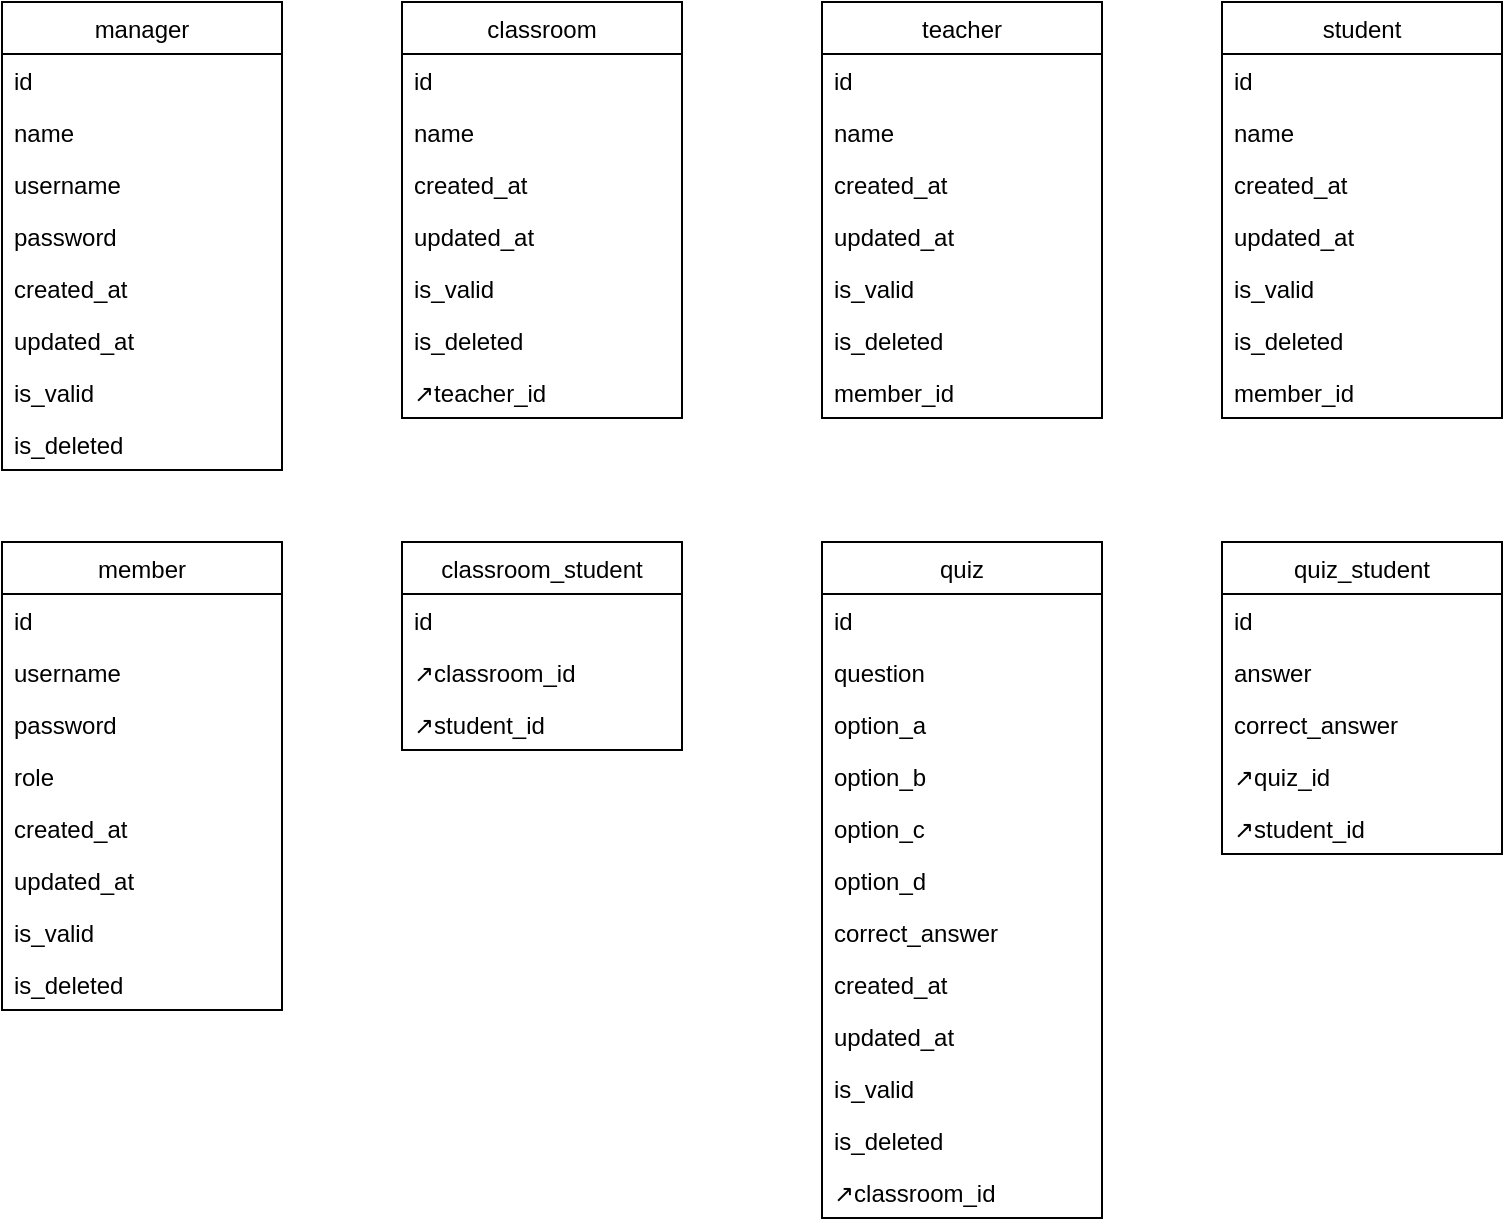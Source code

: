 <mxfile version="15.0.6" type="device"><diagram id="biZEBCj6bRbpP2Fh8jzG" name="Page-1"><mxGraphModel dx="381" dy="427" grid="1" gridSize="10" guides="1" tooltips="1" connect="1" arrows="1" fold="1" page="1" pageScale="1" pageWidth="827" pageHeight="1169" math="0" shadow="0"><root><mxCell id="0"/><mxCell id="1" parent="0"/><mxCell id="d93wkVF-EoU9ZhA20AfU-1" value="manager" style="swimlane;fontStyle=0;childLayout=stackLayout;horizontal=1;startSize=26;horizontalStack=0;resizeParent=1;resizeParentMax=0;resizeLast=0;collapsible=1;marginBottom=0;" vertex="1" parent="1"><mxGeometry x="40" y="40" width="140" height="234" as="geometry"/></mxCell><mxCell id="d93wkVF-EoU9ZhA20AfU-2" value="id" style="text;strokeColor=none;fillColor=none;align=left;verticalAlign=top;spacingLeft=4;spacingRight=4;overflow=hidden;rotatable=0;points=[[0,0.5],[1,0.5]];portConstraint=eastwest;" vertex="1" parent="d93wkVF-EoU9ZhA20AfU-1"><mxGeometry y="26" width="140" height="26" as="geometry"/></mxCell><mxCell id="d93wkVF-EoU9ZhA20AfU-3" value="name" style="text;strokeColor=none;fillColor=none;align=left;verticalAlign=top;spacingLeft=4;spacingRight=4;overflow=hidden;rotatable=0;points=[[0,0.5],[1,0.5]];portConstraint=eastwest;" vertex="1" parent="d93wkVF-EoU9ZhA20AfU-1"><mxGeometry y="52" width="140" height="26" as="geometry"/></mxCell><mxCell id="d93wkVF-EoU9ZhA20AfU-4" value="username" style="text;strokeColor=none;fillColor=none;align=left;verticalAlign=top;spacingLeft=4;spacingRight=4;overflow=hidden;rotatable=0;points=[[0,0.5],[1,0.5]];portConstraint=eastwest;" vertex="1" parent="d93wkVF-EoU9ZhA20AfU-1"><mxGeometry y="78" width="140" height="26" as="geometry"/></mxCell><mxCell id="d93wkVF-EoU9ZhA20AfU-5" value="password" style="text;strokeColor=none;fillColor=none;align=left;verticalAlign=top;spacingLeft=4;spacingRight=4;overflow=hidden;rotatable=0;points=[[0,0.5],[1,0.5]];portConstraint=eastwest;" vertex="1" parent="d93wkVF-EoU9ZhA20AfU-1"><mxGeometry y="104" width="140" height="26" as="geometry"/></mxCell><mxCell id="d93wkVF-EoU9ZhA20AfU-6" value="created_at" style="text;strokeColor=none;fillColor=none;align=left;verticalAlign=top;spacingLeft=4;spacingRight=4;overflow=hidden;rotatable=0;points=[[0,0.5],[1,0.5]];portConstraint=eastwest;" vertex="1" parent="d93wkVF-EoU9ZhA20AfU-1"><mxGeometry y="130" width="140" height="26" as="geometry"/></mxCell><mxCell id="d93wkVF-EoU9ZhA20AfU-7" value="updated_at" style="text;strokeColor=none;fillColor=none;align=left;verticalAlign=top;spacingLeft=4;spacingRight=4;overflow=hidden;rotatable=0;points=[[0,0.5],[1,0.5]];portConstraint=eastwest;" vertex="1" parent="d93wkVF-EoU9ZhA20AfU-1"><mxGeometry y="156" width="140" height="26" as="geometry"/></mxCell><mxCell id="d93wkVF-EoU9ZhA20AfU-15" value="is_valid" style="text;strokeColor=none;fillColor=none;align=left;verticalAlign=top;spacingLeft=4;spacingRight=4;overflow=hidden;rotatable=0;points=[[0,0.5],[1,0.5]];portConstraint=eastwest;" vertex="1" parent="d93wkVF-EoU9ZhA20AfU-1"><mxGeometry y="182" width="140" height="26" as="geometry"/></mxCell><mxCell id="d93wkVF-EoU9ZhA20AfU-16" value="is_deleted" style="text;strokeColor=none;fillColor=none;align=left;verticalAlign=top;spacingLeft=4;spacingRight=4;overflow=hidden;rotatable=0;points=[[0,0.5],[1,0.5]];portConstraint=eastwest;" vertex="1" parent="d93wkVF-EoU9ZhA20AfU-1"><mxGeometry y="208" width="140" height="26" as="geometry"/></mxCell><mxCell id="d93wkVF-EoU9ZhA20AfU-8" value="classroom" style="swimlane;fontStyle=0;childLayout=stackLayout;horizontal=1;startSize=26;horizontalStack=0;resizeParent=1;resizeParentMax=0;resizeLast=0;collapsible=1;marginBottom=0;" vertex="1" parent="1"><mxGeometry x="240" y="40" width="140" height="208" as="geometry"/></mxCell><mxCell id="d93wkVF-EoU9ZhA20AfU-9" value="id" style="text;strokeColor=none;fillColor=none;align=left;verticalAlign=top;spacingLeft=4;spacingRight=4;overflow=hidden;rotatable=0;points=[[0,0.5],[1,0.5]];portConstraint=eastwest;" vertex="1" parent="d93wkVF-EoU9ZhA20AfU-8"><mxGeometry y="26" width="140" height="26" as="geometry"/></mxCell><mxCell id="d93wkVF-EoU9ZhA20AfU-10" value="name" style="text;strokeColor=none;fillColor=none;align=left;verticalAlign=top;spacingLeft=4;spacingRight=4;overflow=hidden;rotatable=0;points=[[0,0.5],[1,0.5]];portConstraint=eastwest;" vertex="1" parent="d93wkVF-EoU9ZhA20AfU-8"><mxGeometry y="52" width="140" height="26" as="geometry"/></mxCell><mxCell id="d93wkVF-EoU9ZhA20AfU-13" value="created_at" style="text;strokeColor=none;fillColor=none;align=left;verticalAlign=top;spacingLeft=4;spacingRight=4;overflow=hidden;rotatable=0;points=[[0,0.5],[1,0.5]];portConstraint=eastwest;" vertex="1" parent="d93wkVF-EoU9ZhA20AfU-8"><mxGeometry y="78" width="140" height="26" as="geometry"/></mxCell><mxCell id="d93wkVF-EoU9ZhA20AfU-14" value="updated_at" style="text;strokeColor=none;fillColor=none;align=left;verticalAlign=top;spacingLeft=4;spacingRight=4;overflow=hidden;rotatable=0;points=[[0,0.5],[1,0.5]];portConstraint=eastwest;" vertex="1" parent="d93wkVF-EoU9ZhA20AfU-8"><mxGeometry y="104" width="140" height="26" as="geometry"/></mxCell><mxCell id="d93wkVF-EoU9ZhA20AfU-17" value="is_valid" style="text;strokeColor=none;fillColor=none;align=left;verticalAlign=top;spacingLeft=4;spacingRight=4;overflow=hidden;rotatable=0;points=[[0,0.5],[1,0.5]];portConstraint=eastwest;" vertex="1" parent="d93wkVF-EoU9ZhA20AfU-8"><mxGeometry y="130" width="140" height="26" as="geometry"/></mxCell><mxCell id="d93wkVF-EoU9ZhA20AfU-18" value="is_deleted" style="text;strokeColor=none;fillColor=none;align=left;verticalAlign=top;spacingLeft=4;spacingRight=4;overflow=hidden;rotatable=0;points=[[0,0.5],[1,0.5]];portConstraint=eastwest;" vertex="1" parent="d93wkVF-EoU9ZhA20AfU-8"><mxGeometry y="156" width="140" height="26" as="geometry"/></mxCell><mxCell id="d93wkVF-EoU9ZhA20AfU-21" value="↗teacher_id                 " style="text;strokeColor=none;fillColor=none;align=left;verticalAlign=top;spacingLeft=4;spacingRight=4;overflow=hidden;rotatable=0;points=[[0,0.5],[1,0.5]];portConstraint=eastwest;" vertex="1" parent="d93wkVF-EoU9ZhA20AfU-8"><mxGeometry y="182" width="140" height="26" as="geometry"/></mxCell><mxCell id="d93wkVF-EoU9ZhA20AfU-22" value="teacher" style="swimlane;fontStyle=0;childLayout=stackLayout;horizontal=1;startSize=26;horizontalStack=0;resizeParent=1;resizeParentMax=0;resizeLast=0;collapsible=1;marginBottom=0;" vertex="1" parent="1"><mxGeometry x="450" y="40" width="140" height="208" as="geometry"/></mxCell><mxCell id="d93wkVF-EoU9ZhA20AfU-23" value="id" style="text;strokeColor=none;fillColor=none;align=left;verticalAlign=top;spacingLeft=4;spacingRight=4;overflow=hidden;rotatable=0;points=[[0,0.5],[1,0.5]];portConstraint=eastwest;" vertex="1" parent="d93wkVF-EoU9ZhA20AfU-22"><mxGeometry y="26" width="140" height="26" as="geometry"/></mxCell><mxCell id="d93wkVF-EoU9ZhA20AfU-24" value="name" style="text;strokeColor=none;fillColor=none;align=left;verticalAlign=top;spacingLeft=4;spacingRight=4;overflow=hidden;rotatable=0;points=[[0,0.5],[1,0.5]];portConstraint=eastwest;" vertex="1" parent="d93wkVF-EoU9ZhA20AfU-22"><mxGeometry y="52" width="140" height="26" as="geometry"/></mxCell><mxCell id="d93wkVF-EoU9ZhA20AfU-25" value="created_at" style="text;strokeColor=none;fillColor=none;align=left;verticalAlign=top;spacingLeft=4;spacingRight=4;overflow=hidden;rotatable=0;points=[[0,0.5],[1,0.5]];portConstraint=eastwest;" vertex="1" parent="d93wkVF-EoU9ZhA20AfU-22"><mxGeometry y="78" width="140" height="26" as="geometry"/></mxCell><mxCell id="d93wkVF-EoU9ZhA20AfU-26" value="updated_at" style="text;strokeColor=none;fillColor=none;align=left;verticalAlign=top;spacingLeft=4;spacingRight=4;overflow=hidden;rotatable=0;points=[[0,0.5],[1,0.5]];portConstraint=eastwest;" vertex="1" parent="d93wkVF-EoU9ZhA20AfU-22"><mxGeometry y="104" width="140" height="26" as="geometry"/></mxCell><mxCell id="d93wkVF-EoU9ZhA20AfU-27" value="is_valid" style="text;strokeColor=none;fillColor=none;align=left;verticalAlign=top;spacingLeft=4;spacingRight=4;overflow=hidden;rotatable=0;points=[[0,0.5],[1,0.5]];portConstraint=eastwest;" vertex="1" parent="d93wkVF-EoU9ZhA20AfU-22"><mxGeometry y="130" width="140" height="26" as="geometry"/></mxCell><mxCell id="d93wkVF-EoU9ZhA20AfU-28" value="is_deleted" style="text;strokeColor=none;fillColor=none;align=left;verticalAlign=top;spacingLeft=4;spacingRight=4;overflow=hidden;rotatable=0;points=[[0,0.5],[1,0.5]];portConstraint=eastwest;" vertex="1" parent="d93wkVF-EoU9ZhA20AfU-22"><mxGeometry y="156" width="140" height="26" as="geometry"/></mxCell><mxCell id="d93wkVF-EoU9ZhA20AfU-90" value="member_id" style="text;strokeColor=none;fillColor=none;align=left;verticalAlign=top;spacingLeft=4;spacingRight=4;overflow=hidden;rotatable=0;points=[[0,0.5],[1,0.5]];portConstraint=eastwest;" vertex="1" parent="d93wkVF-EoU9ZhA20AfU-22"><mxGeometry y="182" width="140" height="26" as="geometry"/></mxCell><mxCell id="d93wkVF-EoU9ZhA20AfU-30" value="member" style="swimlane;fontStyle=0;childLayout=stackLayout;horizontal=1;startSize=26;horizontalStack=0;resizeParent=1;resizeParentMax=0;resizeLast=0;collapsible=1;marginBottom=0;" vertex="1" parent="1"><mxGeometry x="40" y="310" width="140" height="234" as="geometry"/></mxCell><mxCell id="d93wkVF-EoU9ZhA20AfU-31" value="id" style="text;strokeColor=none;fillColor=none;align=left;verticalAlign=top;spacingLeft=4;spacingRight=4;overflow=hidden;rotatable=0;points=[[0,0.5],[1,0.5]];portConstraint=eastwest;" vertex="1" parent="d93wkVF-EoU9ZhA20AfU-30"><mxGeometry y="26" width="140" height="26" as="geometry"/></mxCell><mxCell id="d93wkVF-EoU9ZhA20AfU-33" value="username" style="text;strokeColor=none;fillColor=none;align=left;verticalAlign=top;spacingLeft=4;spacingRight=4;overflow=hidden;rotatable=0;points=[[0,0.5],[1,0.5]];portConstraint=eastwest;" vertex="1" parent="d93wkVF-EoU9ZhA20AfU-30"><mxGeometry y="52" width="140" height="26" as="geometry"/></mxCell><mxCell id="d93wkVF-EoU9ZhA20AfU-34" value="password" style="text;strokeColor=none;fillColor=none;align=left;verticalAlign=top;spacingLeft=4;spacingRight=4;overflow=hidden;rotatable=0;points=[[0,0.5],[1,0.5]];portConstraint=eastwest;" vertex="1" parent="d93wkVF-EoU9ZhA20AfU-30"><mxGeometry y="78" width="140" height="26" as="geometry"/></mxCell><mxCell id="d93wkVF-EoU9ZhA20AfU-39" value="role" style="text;strokeColor=none;fillColor=none;align=left;verticalAlign=top;spacingLeft=4;spacingRight=4;overflow=hidden;rotatable=0;points=[[0,0.5],[1,0.5]];portConstraint=eastwest;" vertex="1" parent="d93wkVF-EoU9ZhA20AfU-30"><mxGeometry y="104" width="140" height="26" as="geometry"/></mxCell><mxCell id="d93wkVF-EoU9ZhA20AfU-35" value="created_at" style="text;strokeColor=none;fillColor=none;align=left;verticalAlign=top;spacingLeft=4;spacingRight=4;overflow=hidden;rotatable=0;points=[[0,0.5],[1,0.5]];portConstraint=eastwest;" vertex="1" parent="d93wkVF-EoU9ZhA20AfU-30"><mxGeometry y="130" width="140" height="26" as="geometry"/></mxCell><mxCell id="d93wkVF-EoU9ZhA20AfU-36" value="updated_at" style="text;strokeColor=none;fillColor=none;align=left;verticalAlign=top;spacingLeft=4;spacingRight=4;overflow=hidden;rotatable=0;points=[[0,0.5],[1,0.5]];portConstraint=eastwest;" vertex="1" parent="d93wkVF-EoU9ZhA20AfU-30"><mxGeometry y="156" width="140" height="26" as="geometry"/></mxCell><mxCell id="d93wkVF-EoU9ZhA20AfU-37" value="is_valid" style="text;strokeColor=none;fillColor=none;align=left;verticalAlign=top;spacingLeft=4;spacingRight=4;overflow=hidden;rotatable=0;points=[[0,0.5],[1,0.5]];portConstraint=eastwest;" vertex="1" parent="d93wkVF-EoU9ZhA20AfU-30"><mxGeometry y="182" width="140" height="26" as="geometry"/></mxCell><mxCell id="d93wkVF-EoU9ZhA20AfU-38" value="is_deleted" style="text;strokeColor=none;fillColor=none;align=left;verticalAlign=top;spacingLeft=4;spacingRight=4;overflow=hidden;rotatable=0;points=[[0,0.5],[1,0.5]];portConstraint=eastwest;" vertex="1" parent="d93wkVF-EoU9ZhA20AfU-30"><mxGeometry y="208" width="140" height="26" as="geometry"/></mxCell><mxCell id="d93wkVF-EoU9ZhA20AfU-40" value="student" style="swimlane;fontStyle=0;childLayout=stackLayout;horizontal=1;startSize=26;horizontalStack=0;resizeParent=1;resizeParentMax=0;resizeLast=0;collapsible=1;marginBottom=0;" vertex="1" parent="1"><mxGeometry x="650" y="40" width="140" height="208" as="geometry"/></mxCell><mxCell id="d93wkVF-EoU9ZhA20AfU-41" value="id" style="text;strokeColor=none;fillColor=none;align=left;verticalAlign=top;spacingLeft=4;spacingRight=4;overflow=hidden;rotatable=0;points=[[0,0.5],[1,0.5]];portConstraint=eastwest;" vertex="1" parent="d93wkVF-EoU9ZhA20AfU-40"><mxGeometry y="26" width="140" height="26" as="geometry"/></mxCell><mxCell id="d93wkVF-EoU9ZhA20AfU-42" value="name" style="text;strokeColor=none;fillColor=none;align=left;verticalAlign=top;spacingLeft=4;spacingRight=4;overflow=hidden;rotatable=0;points=[[0,0.5],[1,0.5]];portConstraint=eastwest;" vertex="1" parent="d93wkVF-EoU9ZhA20AfU-40"><mxGeometry y="52" width="140" height="26" as="geometry"/></mxCell><mxCell id="d93wkVF-EoU9ZhA20AfU-43" value="created_at" style="text;strokeColor=none;fillColor=none;align=left;verticalAlign=top;spacingLeft=4;spacingRight=4;overflow=hidden;rotatable=0;points=[[0,0.5],[1,0.5]];portConstraint=eastwest;" vertex="1" parent="d93wkVF-EoU9ZhA20AfU-40"><mxGeometry y="78" width="140" height="26" as="geometry"/></mxCell><mxCell id="d93wkVF-EoU9ZhA20AfU-44" value="updated_at" style="text;strokeColor=none;fillColor=none;align=left;verticalAlign=top;spacingLeft=4;spacingRight=4;overflow=hidden;rotatable=0;points=[[0,0.5],[1,0.5]];portConstraint=eastwest;" vertex="1" parent="d93wkVF-EoU9ZhA20AfU-40"><mxGeometry y="104" width="140" height="26" as="geometry"/></mxCell><mxCell id="d93wkVF-EoU9ZhA20AfU-45" value="is_valid" style="text;strokeColor=none;fillColor=none;align=left;verticalAlign=top;spacingLeft=4;spacingRight=4;overflow=hidden;rotatable=0;points=[[0,0.5],[1,0.5]];portConstraint=eastwest;" vertex="1" parent="d93wkVF-EoU9ZhA20AfU-40"><mxGeometry y="130" width="140" height="26" as="geometry"/></mxCell><mxCell id="d93wkVF-EoU9ZhA20AfU-46" value="is_deleted" style="text;strokeColor=none;fillColor=none;align=left;verticalAlign=top;spacingLeft=4;spacingRight=4;overflow=hidden;rotatable=0;points=[[0,0.5],[1,0.5]];portConstraint=eastwest;" vertex="1" parent="d93wkVF-EoU9ZhA20AfU-40"><mxGeometry y="156" width="140" height="26" as="geometry"/></mxCell><mxCell id="d93wkVF-EoU9ZhA20AfU-91" value="member_id" style="text;strokeColor=none;fillColor=none;align=left;verticalAlign=top;spacingLeft=4;spacingRight=4;overflow=hidden;rotatable=0;points=[[0,0.5],[1,0.5]];portConstraint=eastwest;" vertex="1" parent="d93wkVF-EoU9ZhA20AfU-40"><mxGeometry y="182" width="140" height="26" as="geometry"/></mxCell><mxCell id="d93wkVF-EoU9ZhA20AfU-47" value="classroom_student" style="swimlane;fontStyle=0;childLayout=stackLayout;horizontal=1;startSize=26;horizontalStack=0;resizeParent=1;resizeParentMax=0;resizeLast=0;collapsible=1;marginBottom=0;" vertex="1" parent="1"><mxGeometry x="240" y="310" width="140" height="104" as="geometry"/></mxCell><mxCell id="d93wkVF-EoU9ZhA20AfU-48" value="id" style="text;strokeColor=none;fillColor=none;align=left;verticalAlign=top;spacingLeft=4;spacingRight=4;overflow=hidden;rotatable=0;points=[[0,0.5],[1,0.5]];portConstraint=eastwest;" vertex="1" parent="d93wkVF-EoU9ZhA20AfU-47"><mxGeometry y="26" width="140" height="26" as="geometry"/></mxCell><mxCell id="d93wkVF-EoU9ZhA20AfU-49" value="↗classroom_id" style="text;strokeColor=none;fillColor=none;align=left;verticalAlign=top;spacingLeft=4;spacingRight=4;overflow=hidden;rotatable=0;points=[[0,0.5],[1,0.5]];portConstraint=eastwest;" vertex="1" parent="d93wkVF-EoU9ZhA20AfU-47"><mxGeometry y="52" width="140" height="26" as="geometry"/></mxCell><mxCell id="d93wkVF-EoU9ZhA20AfU-50" value="↗student_id" style="text;strokeColor=none;fillColor=none;align=left;verticalAlign=top;spacingLeft=4;spacingRight=4;overflow=hidden;rotatable=0;points=[[0,0.5],[1,0.5]];portConstraint=eastwest;" vertex="1" parent="d93wkVF-EoU9ZhA20AfU-47"><mxGeometry y="78" width="140" height="26" as="geometry"/></mxCell><mxCell id="d93wkVF-EoU9ZhA20AfU-56" value="quiz" style="swimlane;fontStyle=0;childLayout=stackLayout;horizontal=1;startSize=26;horizontalStack=0;resizeParent=1;resizeParentMax=0;resizeLast=0;collapsible=1;marginBottom=0;" vertex="1" parent="1"><mxGeometry x="450" y="310" width="140" height="338" as="geometry"/></mxCell><mxCell id="d93wkVF-EoU9ZhA20AfU-57" value="id" style="text;strokeColor=none;fillColor=none;align=left;verticalAlign=top;spacingLeft=4;spacingRight=4;overflow=hidden;rotatable=0;points=[[0,0.5],[1,0.5]];portConstraint=eastwest;" vertex="1" parent="d93wkVF-EoU9ZhA20AfU-56"><mxGeometry y="26" width="140" height="26" as="geometry"/></mxCell><mxCell id="d93wkVF-EoU9ZhA20AfU-58" value="question" style="text;strokeColor=none;fillColor=none;align=left;verticalAlign=top;spacingLeft=4;spacingRight=4;overflow=hidden;rotatable=0;points=[[0,0.5],[1,0.5]];portConstraint=eastwest;" vertex="1" parent="d93wkVF-EoU9ZhA20AfU-56"><mxGeometry y="52" width="140" height="26" as="geometry"/></mxCell><mxCell id="d93wkVF-EoU9ZhA20AfU-59" value="option_a" style="text;strokeColor=none;fillColor=none;align=left;verticalAlign=top;spacingLeft=4;spacingRight=4;overflow=hidden;rotatable=0;points=[[0,0.5],[1,0.5]];portConstraint=eastwest;" vertex="1" parent="d93wkVF-EoU9ZhA20AfU-56"><mxGeometry y="78" width="140" height="26" as="geometry"/></mxCell><mxCell id="d93wkVF-EoU9ZhA20AfU-60" value="option_b" style="text;strokeColor=none;fillColor=none;align=left;verticalAlign=top;spacingLeft=4;spacingRight=4;overflow=hidden;rotatable=0;points=[[0,0.5],[1,0.5]];portConstraint=eastwest;" vertex="1" parent="d93wkVF-EoU9ZhA20AfU-56"><mxGeometry y="104" width="140" height="26" as="geometry"/></mxCell><mxCell id="d93wkVF-EoU9ZhA20AfU-61" value="option_c" style="text;strokeColor=none;fillColor=none;align=left;verticalAlign=top;spacingLeft=4;spacingRight=4;overflow=hidden;rotatable=0;points=[[0,0.5],[1,0.5]];portConstraint=eastwest;" vertex="1" parent="d93wkVF-EoU9ZhA20AfU-56"><mxGeometry y="130" width="140" height="26" as="geometry"/></mxCell><mxCell id="d93wkVF-EoU9ZhA20AfU-62" value="option_d" style="text;strokeColor=none;fillColor=none;align=left;verticalAlign=top;spacingLeft=4;spacingRight=4;overflow=hidden;rotatable=0;points=[[0,0.5],[1,0.5]];portConstraint=eastwest;" vertex="1" parent="d93wkVF-EoU9ZhA20AfU-56"><mxGeometry y="156" width="140" height="26" as="geometry"/></mxCell><mxCell id="d93wkVF-EoU9ZhA20AfU-63" value="correct_answer" style="text;strokeColor=none;fillColor=none;align=left;verticalAlign=top;spacingLeft=4;spacingRight=4;overflow=hidden;rotatable=0;points=[[0,0.5],[1,0.5]];portConstraint=eastwest;" vertex="1" parent="d93wkVF-EoU9ZhA20AfU-56"><mxGeometry y="182" width="140" height="26" as="geometry"/></mxCell><mxCell id="d93wkVF-EoU9ZhA20AfU-64" value="created_at" style="text;strokeColor=none;fillColor=none;align=left;verticalAlign=top;spacingLeft=4;spacingRight=4;overflow=hidden;rotatable=0;points=[[0,0.5],[1,0.5]];portConstraint=eastwest;" vertex="1" parent="d93wkVF-EoU9ZhA20AfU-56"><mxGeometry y="208" width="140" height="26" as="geometry"/></mxCell><mxCell id="d93wkVF-EoU9ZhA20AfU-65" value="updated_at" style="text;strokeColor=none;fillColor=none;align=left;verticalAlign=top;spacingLeft=4;spacingRight=4;overflow=hidden;rotatable=0;points=[[0,0.5],[1,0.5]];portConstraint=eastwest;" vertex="1" parent="d93wkVF-EoU9ZhA20AfU-56"><mxGeometry y="234" width="140" height="26" as="geometry"/></mxCell><mxCell id="d93wkVF-EoU9ZhA20AfU-66" value="is_valid" style="text;strokeColor=none;fillColor=none;align=left;verticalAlign=top;spacingLeft=4;spacingRight=4;overflow=hidden;rotatable=0;points=[[0,0.5],[1,0.5]];portConstraint=eastwest;" vertex="1" parent="d93wkVF-EoU9ZhA20AfU-56"><mxGeometry y="260" width="140" height="26" as="geometry"/></mxCell><mxCell id="d93wkVF-EoU9ZhA20AfU-67" value="is_deleted" style="text;strokeColor=none;fillColor=none;align=left;verticalAlign=top;spacingLeft=4;spacingRight=4;overflow=hidden;rotatable=0;points=[[0,0.5],[1,0.5]];portConstraint=eastwest;" vertex="1" parent="d93wkVF-EoU9ZhA20AfU-56"><mxGeometry y="286" width="140" height="26" as="geometry"/></mxCell><mxCell id="d93wkVF-EoU9ZhA20AfU-68" value="↗classroom_id" style="text;strokeColor=none;fillColor=none;align=left;verticalAlign=top;spacingLeft=4;spacingRight=4;overflow=hidden;rotatable=0;points=[[0,0.5],[1,0.5]];portConstraint=eastwest;" vertex="1" parent="d93wkVF-EoU9ZhA20AfU-56"><mxGeometry y="312" width="140" height="26" as="geometry"/></mxCell><mxCell id="d93wkVF-EoU9ZhA20AfU-69" value="quiz_student" style="swimlane;fontStyle=0;childLayout=stackLayout;horizontal=1;startSize=26;horizontalStack=0;resizeParent=1;resizeParentMax=0;resizeLast=0;collapsible=1;marginBottom=0;" vertex="1" parent="1"><mxGeometry x="650" y="310" width="140" height="156" as="geometry"/></mxCell><mxCell id="d93wkVF-EoU9ZhA20AfU-70" value="id" style="text;strokeColor=none;fillColor=none;align=left;verticalAlign=top;spacingLeft=4;spacingRight=4;overflow=hidden;rotatable=0;points=[[0,0.5],[1,0.5]];portConstraint=eastwest;" vertex="1" parent="d93wkVF-EoU9ZhA20AfU-69"><mxGeometry y="26" width="140" height="26" as="geometry"/></mxCell><mxCell id="d93wkVF-EoU9ZhA20AfU-84" value="answer" style="text;strokeColor=none;fillColor=none;align=left;verticalAlign=top;spacingLeft=4;spacingRight=4;overflow=hidden;rotatable=0;points=[[0,0.5],[1,0.5]];portConstraint=eastwest;" vertex="1" parent="d93wkVF-EoU9ZhA20AfU-69"><mxGeometry y="52" width="140" height="26" as="geometry"/></mxCell><mxCell id="d93wkVF-EoU9ZhA20AfU-85" value="correct_answer" style="text;strokeColor=none;fillColor=none;align=left;verticalAlign=top;spacingLeft=4;spacingRight=4;overflow=hidden;rotatable=0;points=[[0,0.5],[1,0.5]];portConstraint=eastwest;" vertex="1" parent="d93wkVF-EoU9ZhA20AfU-69"><mxGeometry y="78" width="140" height="26" as="geometry"/></mxCell><mxCell id="d93wkVF-EoU9ZhA20AfU-82" value="↗quiz_id" style="text;strokeColor=none;fillColor=none;align=left;verticalAlign=top;spacingLeft=4;spacingRight=4;overflow=hidden;rotatable=0;points=[[0,0.5],[1,0.5]];portConstraint=eastwest;" vertex="1" parent="d93wkVF-EoU9ZhA20AfU-69"><mxGeometry y="104" width="140" height="26" as="geometry"/></mxCell><mxCell id="d93wkVF-EoU9ZhA20AfU-83" value="↗student_id" style="text;strokeColor=none;fillColor=none;align=left;verticalAlign=top;spacingLeft=4;spacingRight=4;overflow=hidden;rotatable=0;points=[[0,0.5],[1,0.5]];portConstraint=eastwest;" vertex="1" parent="d93wkVF-EoU9ZhA20AfU-69"><mxGeometry y="130" width="140" height="26" as="geometry"/></mxCell></root></mxGraphModel></diagram></mxfile>